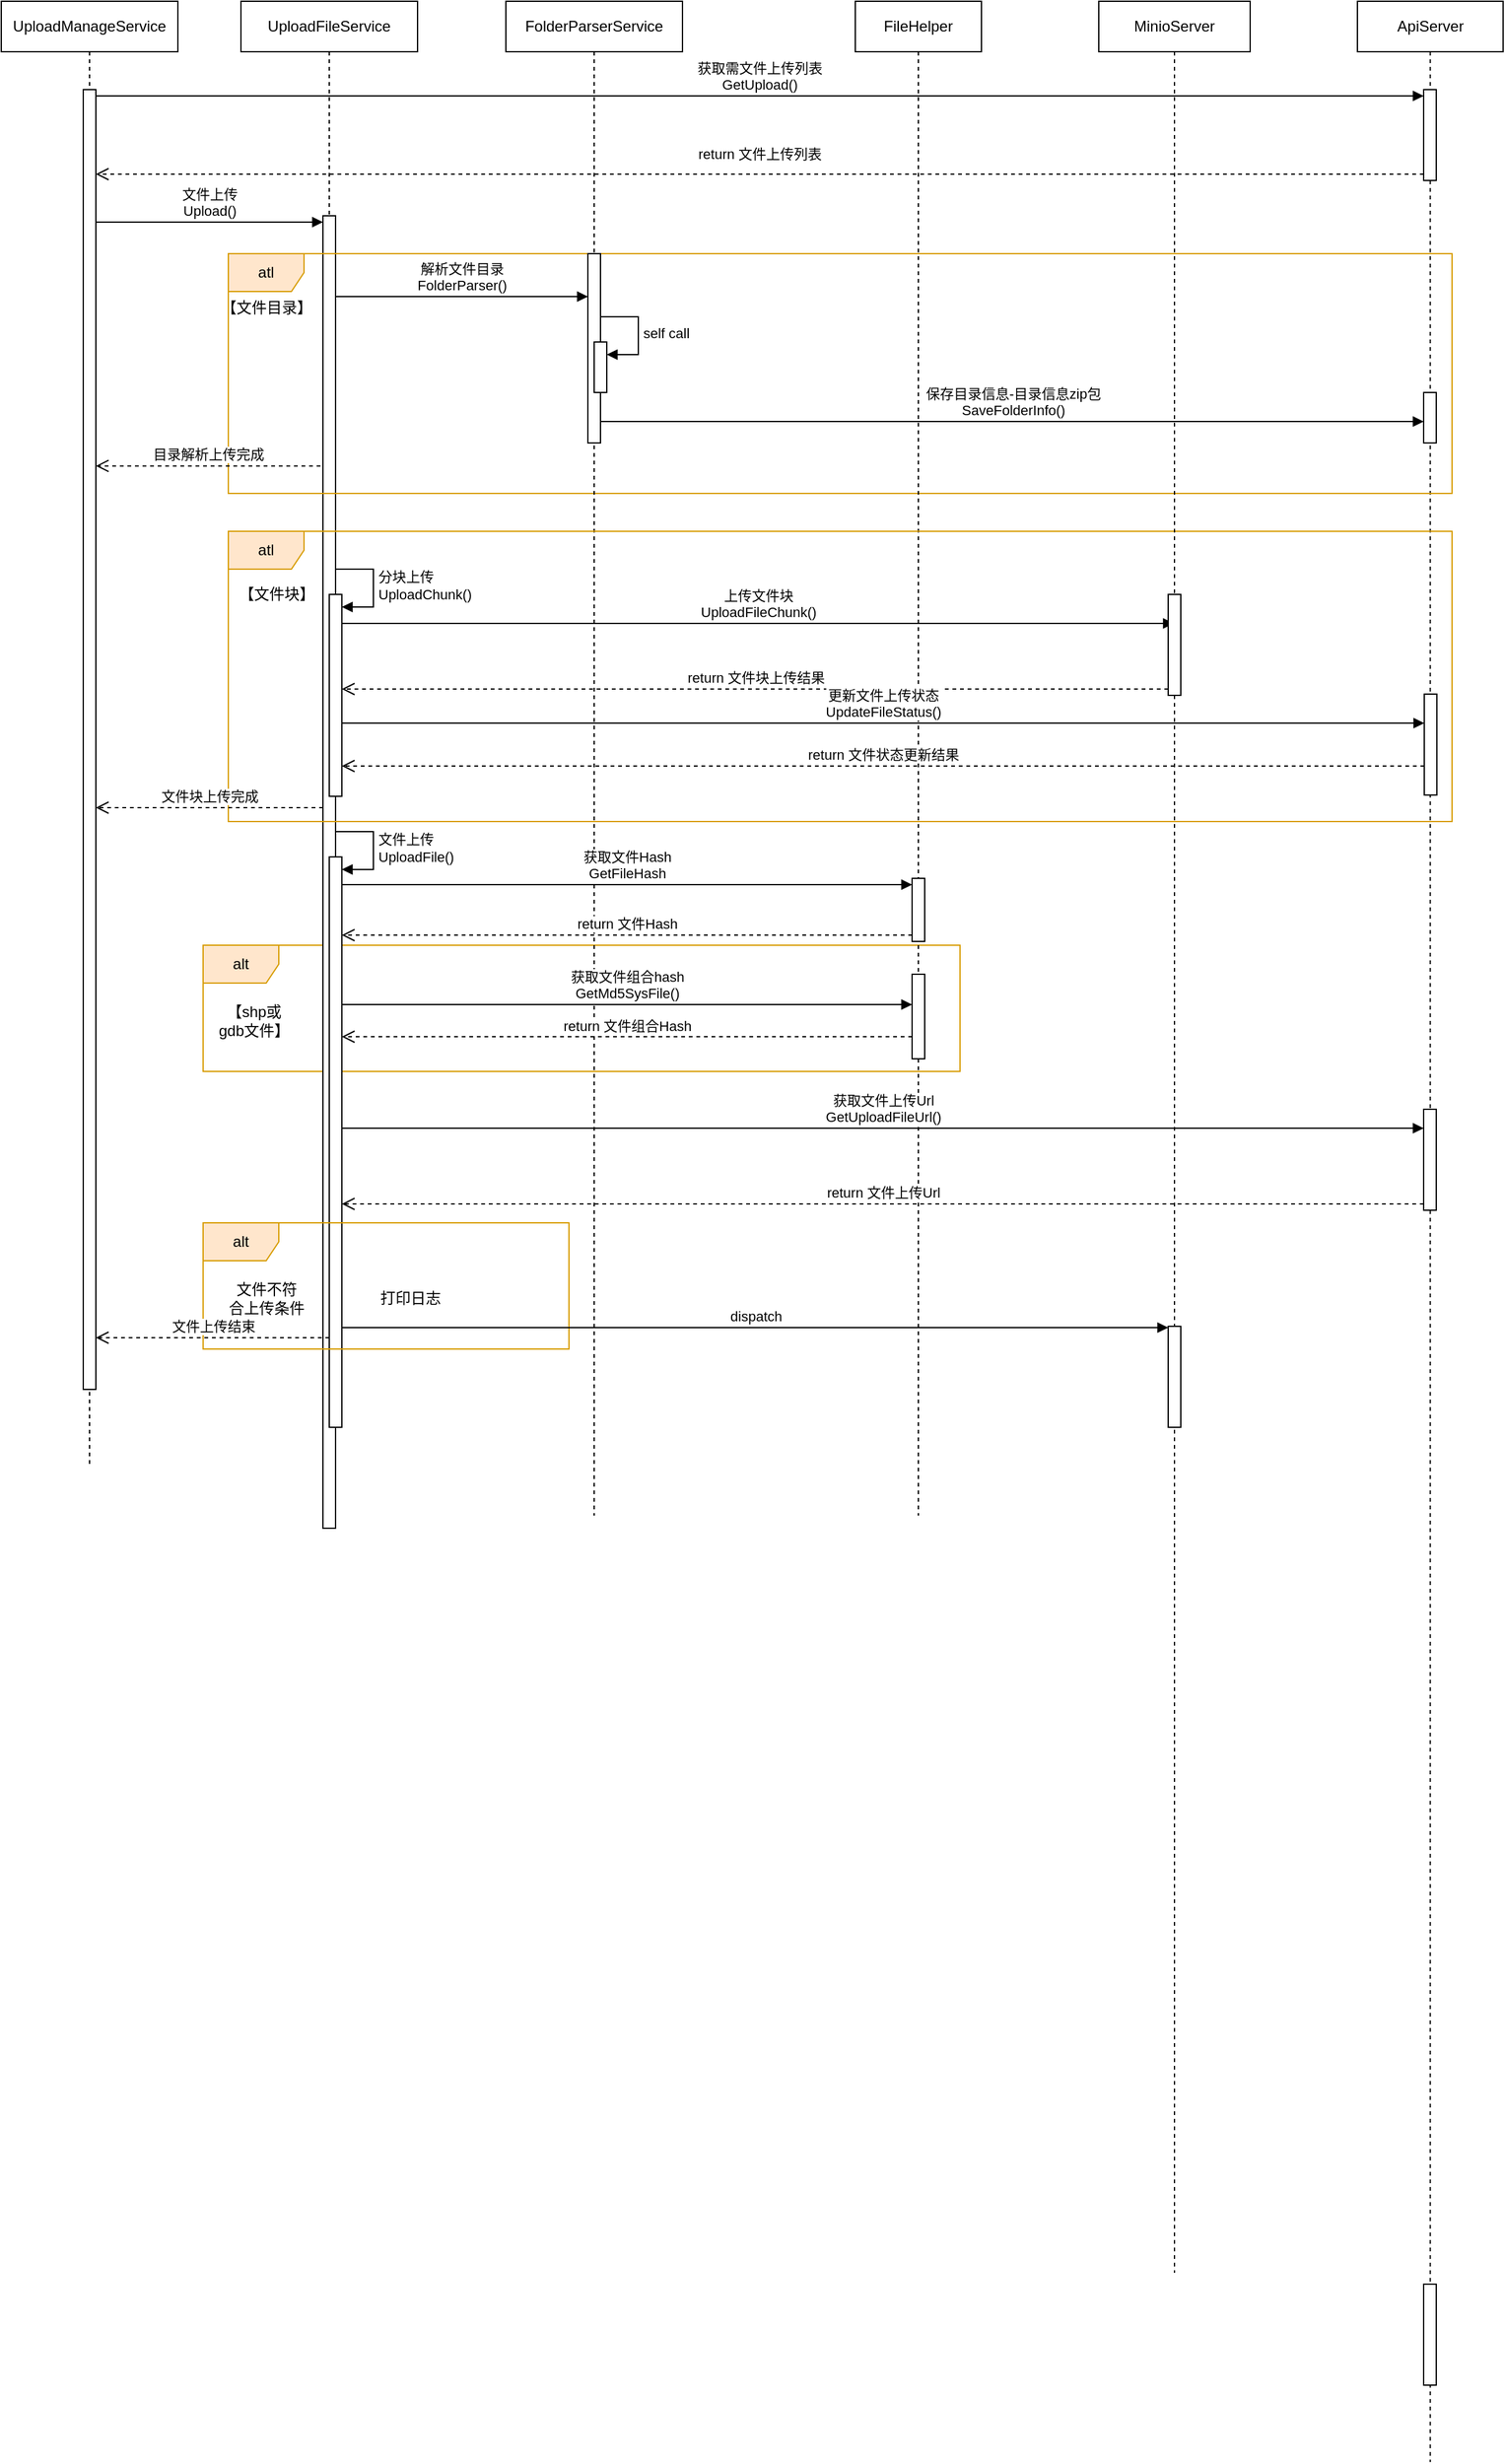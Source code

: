 <mxfile version="22.1.5" type="github">
  <diagram name="第 1 页" id="ISHrla_YPLOknCXL0Kuk">
    <mxGraphModel dx="1434" dy="780" grid="1" gridSize="10" guides="1" tooltips="1" connect="1" arrows="1" fold="1" page="1" pageScale="1" pageWidth="827" pageHeight="1169" math="0" shadow="0">
      <root>
        <mxCell id="0" />
        <mxCell id="1" parent="0" />
        <mxCell id="JdRyD5E2xtzkE8RPLCQu-32" value="alt" style="shape=umlFrame;whiteSpace=wrap;html=1;pointerEvents=0;fillColor=#ffe6cc;strokeColor=#d79b00;" vertex="1" parent="1">
          <mxGeometry x="210" y="928" width="600" height="100" as="geometry" />
        </mxCell>
        <mxCell id="JdRyD5E2xtzkE8RPLCQu-1" value="UploadManageService" style="shape=umlLifeline;perimeter=lifelinePerimeter;whiteSpace=wrap;html=1;container=1;dropTarget=0;collapsible=0;recursiveResize=0;outlineConnect=0;portConstraint=eastwest;newEdgeStyle={&quot;curved&quot;:0,&quot;rounded&quot;:0};" vertex="1" parent="1">
          <mxGeometry x="50" y="180" width="140" height="1160" as="geometry" />
        </mxCell>
        <mxCell id="JdRyD5E2xtzkE8RPLCQu-2" value="" style="html=1;points=[[0,0,0,0,5],[0,1,0,0,-5],[1,0,0,0,5],[1,1,0,0,-5]];perimeter=orthogonalPerimeter;outlineConnect=0;targetShapes=umlLifeline;portConstraint=eastwest;newEdgeStyle={&quot;curved&quot;:0,&quot;rounded&quot;:0};" vertex="1" parent="JdRyD5E2xtzkE8RPLCQu-1">
          <mxGeometry x="65" y="70" width="10" height="1030" as="geometry" />
        </mxCell>
        <mxCell id="JdRyD5E2xtzkE8RPLCQu-3" value="ApiServer" style="shape=umlLifeline;perimeter=lifelinePerimeter;whiteSpace=wrap;html=1;container=1;dropTarget=0;collapsible=0;recursiveResize=0;outlineConnect=0;portConstraint=eastwest;newEdgeStyle={&quot;curved&quot;:0,&quot;rounded&quot;:0};" vertex="1" parent="1">
          <mxGeometry x="1125" y="180" width="115.5" height="1950" as="geometry" />
        </mxCell>
        <mxCell id="JdRyD5E2xtzkE8RPLCQu-4" value="" style="html=1;points=[[0,0,0,0,5],[0,1,0,0,-5],[1,0,0,0,5],[1,1,0,0,-5]];perimeter=orthogonalPerimeter;outlineConnect=0;targetShapes=umlLifeline;portConstraint=eastwest;newEdgeStyle={&quot;curved&quot;:0,&quot;rounded&quot;:0};" vertex="1" parent="JdRyD5E2xtzkE8RPLCQu-3">
          <mxGeometry x="52.5" y="70" width="10" height="72" as="geometry" />
        </mxCell>
        <mxCell id="JdRyD5E2xtzkE8RPLCQu-5" value="" style="html=1;points=[[0,0,0,0,5],[0,1,0,0,-5],[1,0,0,0,5],[1,1,0,0,-5]];perimeter=orthogonalPerimeter;outlineConnect=0;targetShapes=umlLifeline;portConstraint=eastwest;newEdgeStyle={&quot;curved&quot;:0,&quot;rounded&quot;:0};" vertex="1" parent="JdRyD5E2xtzkE8RPLCQu-3">
          <mxGeometry x="52.5" y="310" width="10" height="40" as="geometry" />
        </mxCell>
        <mxCell id="JdRyD5E2xtzkE8RPLCQu-6" value="" style="html=1;points=[[0,0,0,0,5],[0,1,0,0,-5],[1,0,0,0,5],[1,1,0,0,-5]];perimeter=orthogonalPerimeter;outlineConnect=0;targetShapes=umlLifeline;portConstraint=eastwest;newEdgeStyle={&quot;curved&quot;:0,&quot;rounded&quot;:0};" vertex="1" parent="JdRyD5E2xtzkE8RPLCQu-3">
          <mxGeometry x="52.5" y="1809" width="10" height="80" as="geometry" />
        </mxCell>
        <mxCell id="JdRyD5E2xtzkE8RPLCQu-31" value="" style="html=1;points=[[0,0,0,0,5],[0,1,0,0,-5],[1,0,0,0,5],[1,1,0,0,-5]];perimeter=orthogonalPerimeter;outlineConnect=0;targetShapes=umlLifeline;portConstraint=eastwest;newEdgeStyle={&quot;curved&quot;:0,&quot;rounded&quot;:0};" vertex="1" parent="JdRyD5E2xtzkE8RPLCQu-3">
          <mxGeometry x="52.5" y="878" width="10" height="80" as="geometry" />
        </mxCell>
        <mxCell id="JdRyD5E2xtzkE8RPLCQu-8" value="获取需文件上传列表&lt;br&gt;GetUpload()" style="html=1;verticalAlign=bottom;endArrow=block;curved=0;rounded=0;entryX=0;entryY=0;entryDx=0;entryDy=5;entryPerimeter=0;exitX=1;exitY=0;exitDx=0;exitDy=5;exitPerimeter=0;" edge="1" parent="1" source="JdRyD5E2xtzkE8RPLCQu-2" target="JdRyD5E2xtzkE8RPLCQu-4">
          <mxGeometry x="-0.001" width="80" relative="1" as="geometry">
            <mxPoint x="130" y="260" as="sourcePoint" />
            <mxPoint x="210" y="260" as="targetPoint" />
            <mxPoint as="offset" />
          </mxGeometry>
        </mxCell>
        <mxCell id="JdRyD5E2xtzkE8RPLCQu-9" value="UploadFileService" style="shape=umlLifeline;perimeter=lifelinePerimeter;whiteSpace=wrap;html=1;container=1;dropTarget=0;collapsible=0;recursiveResize=0;outlineConnect=0;portConstraint=eastwest;newEdgeStyle={&quot;curved&quot;:0,&quot;rounded&quot;:0};" vertex="1" parent="1">
          <mxGeometry x="240" y="180" width="140" height="1210" as="geometry" />
        </mxCell>
        <mxCell id="JdRyD5E2xtzkE8RPLCQu-10" value="" style="html=1;points=[[0,0,0,0,5],[0,1,0,0,-5],[1,0,0,0,5],[1,1,0,0,-5]];perimeter=orthogonalPerimeter;outlineConnect=0;targetShapes=umlLifeline;portConstraint=eastwest;newEdgeStyle={&quot;curved&quot;:0,&quot;rounded&quot;:0};" vertex="1" parent="JdRyD5E2xtzkE8RPLCQu-9">
          <mxGeometry x="65" y="170" width="10" height="1040" as="geometry" />
        </mxCell>
        <mxCell id="JdRyD5E2xtzkE8RPLCQu-38" value="" style="html=1;points=[[0,0,0,0,5],[0,1,0,0,-5],[1,0,0,0,5],[1,1,0,0,-5]];perimeter=orthogonalPerimeter;outlineConnect=0;targetShapes=umlLifeline;portConstraint=eastwest;newEdgeStyle={&quot;curved&quot;:0,&quot;rounded&quot;:0};" vertex="1" parent="JdRyD5E2xtzkE8RPLCQu-9">
          <mxGeometry x="70" y="678" width="10" height="452" as="geometry" />
        </mxCell>
        <mxCell id="JdRyD5E2xtzkE8RPLCQu-39" value="文件上传&lt;br&gt;UploadFile()" style="html=1;align=left;spacingLeft=2;endArrow=block;rounded=0;edgeStyle=orthogonalEdgeStyle;curved=0;rounded=0;" edge="1" target="JdRyD5E2xtzkE8RPLCQu-38" parent="JdRyD5E2xtzkE8RPLCQu-9">
          <mxGeometry relative="1" as="geometry">
            <mxPoint x="75" y="658" as="sourcePoint" />
            <Array as="points">
              <mxPoint x="105" y="688" />
            </Array>
          </mxGeometry>
        </mxCell>
        <mxCell id="JdRyD5E2xtzkE8RPLCQu-12" value="文件上传&lt;br&gt;Upload()" style="html=1;verticalAlign=bottom;endArrow=block;curved=0;rounded=0;entryX=0;entryY=0;entryDx=0;entryDy=5;entryPerimeter=0;" edge="1" parent="1" source="JdRyD5E2xtzkE8RPLCQu-2" target="JdRyD5E2xtzkE8RPLCQu-10">
          <mxGeometry width="80" relative="1" as="geometry">
            <mxPoint x="140" y="350" as="sourcePoint" />
            <mxPoint x="220" y="350" as="targetPoint" />
          </mxGeometry>
        </mxCell>
        <mxCell id="JdRyD5E2xtzkE8RPLCQu-13" value="atl" style="shape=umlFrame;whiteSpace=wrap;html=1;pointerEvents=0;fillColor=#ffe6cc;strokeColor=#d79b00;" vertex="1" parent="1">
          <mxGeometry x="230" y="380" width="970" height="190" as="geometry" />
        </mxCell>
        <mxCell id="JdRyD5E2xtzkE8RPLCQu-14" value="【文件目录&lt;span style=&quot;background-color: rgb(255, 255, 255);&quot;&gt;】&lt;/span&gt;" style="text;html=1;align=center;verticalAlign=middle;resizable=0;points=[];autosize=1;strokeColor=none;fillColor=none;" vertex="1" parent="1">
          <mxGeometry x="210" y="408" width="100" height="30" as="geometry" />
        </mxCell>
        <mxCell id="JdRyD5E2xtzkE8RPLCQu-15" value="FolderParserService" style="shape=umlLifeline;perimeter=lifelinePerimeter;whiteSpace=wrap;html=1;container=1;dropTarget=0;collapsible=0;recursiveResize=0;outlineConnect=0;portConstraint=eastwest;newEdgeStyle={&quot;curved&quot;:0,&quot;rounded&quot;:0};" vertex="1" parent="1">
          <mxGeometry x="450" y="180" width="140" height="1200" as="geometry" />
        </mxCell>
        <mxCell id="JdRyD5E2xtzkE8RPLCQu-16" value="" style="html=1;points=[[0,0,0,0,5],[0,1,0,0,-5],[1,0,0,0,5],[1,1,0,0,-5]];perimeter=orthogonalPerimeter;outlineConnect=0;targetShapes=umlLifeline;portConstraint=eastwest;newEdgeStyle={&quot;curved&quot;:0,&quot;rounded&quot;:0};" vertex="1" parent="JdRyD5E2xtzkE8RPLCQu-15">
          <mxGeometry x="65" y="200" width="10" height="150" as="geometry" />
        </mxCell>
        <mxCell id="JdRyD5E2xtzkE8RPLCQu-19" value="" style="html=1;points=[[0,0,0,0,5],[0,1,0,0,-5],[1,0,0,0,5],[1,1,0,0,-5]];perimeter=orthogonalPerimeter;outlineConnect=0;targetShapes=umlLifeline;portConstraint=eastwest;newEdgeStyle={&quot;curved&quot;:0,&quot;rounded&quot;:0};" vertex="1" parent="JdRyD5E2xtzkE8RPLCQu-15">
          <mxGeometry x="70" y="270" width="10" height="40" as="geometry" />
        </mxCell>
        <mxCell id="JdRyD5E2xtzkE8RPLCQu-20" value="self call" style="html=1;align=left;spacingLeft=2;endArrow=block;rounded=0;edgeStyle=orthogonalEdgeStyle;curved=0;rounded=0;" edge="1" target="JdRyD5E2xtzkE8RPLCQu-19" parent="JdRyD5E2xtzkE8RPLCQu-15">
          <mxGeometry relative="1" as="geometry">
            <mxPoint x="75" y="250" as="sourcePoint" />
            <Array as="points">
              <mxPoint x="105" y="280" />
            </Array>
          </mxGeometry>
        </mxCell>
        <mxCell id="JdRyD5E2xtzkE8RPLCQu-17" value="解析文件目录&lt;br&gt;FolderParser()" style="html=1;verticalAlign=bottom;endArrow=block;curved=0;rounded=0;" edge="1" parent="1">
          <mxGeometry width="80" relative="1" as="geometry">
            <mxPoint x="315" y="414" as="sourcePoint" />
            <mxPoint x="515" y="414" as="targetPoint" />
            <mxPoint as="offset" />
          </mxGeometry>
        </mxCell>
        <mxCell id="JdRyD5E2xtzkE8RPLCQu-21" value="保存目录信息-目录信息zip包&lt;br&gt;SaveFolderInfo()" style="html=1;verticalAlign=bottom;endArrow=block;curved=0;rounded=0;" edge="1" parent="1" target="JdRyD5E2xtzkE8RPLCQu-5">
          <mxGeometry width="80" relative="1" as="geometry">
            <mxPoint x="525" y="513" as="sourcePoint" />
            <mxPoint x="1177.75" y="513" as="targetPoint" />
          </mxGeometry>
        </mxCell>
        <mxCell id="JdRyD5E2xtzkE8RPLCQu-23" value="目录解析上传完成" style="html=1;verticalAlign=bottom;endArrow=open;dashed=1;endSize=8;curved=0;rounded=0;exitX=-0.2;exitY=0.415;exitDx=0;exitDy=0;exitPerimeter=0;" edge="1" parent="1">
          <mxGeometry relative="1" as="geometry">
            <mxPoint x="303" y="548.2" as="sourcePoint" />
            <mxPoint x="125" y="548.2" as="targetPoint" />
          </mxGeometry>
        </mxCell>
        <mxCell id="JdRyD5E2xtzkE8RPLCQu-24" value="FileHelper" style="shape=umlLifeline;perimeter=lifelinePerimeter;whiteSpace=wrap;html=1;container=1;dropTarget=0;collapsible=0;recursiveResize=0;outlineConnect=0;portConstraint=eastwest;newEdgeStyle={&quot;curved&quot;:0,&quot;rounded&quot;:0};" vertex="1" parent="1">
          <mxGeometry x="727" y="180" width="100" height="1200" as="geometry" />
        </mxCell>
        <mxCell id="JdRyD5E2xtzkE8RPLCQu-25" value="" style="html=1;points=[[0,0,0,0,5],[0,1,0,0,-5],[1,0,0,0,5],[1,1,0,0,-5]];perimeter=orthogonalPerimeter;outlineConnect=0;targetShapes=umlLifeline;portConstraint=eastwest;newEdgeStyle={&quot;curved&quot;:0,&quot;rounded&quot;:0};" vertex="1" parent="JdRyD5E2xtzkE8RPLCQu-24">
          <mxGeometry x="45" y="695" width="10" height="50" as="geometry" />
        </mxCell>
        <mxCell id="JdRyD5E2xtzkE8RPLCQu-26" value="获取文件Hash&lt;br&gt;GetFileHash" style="html=1;verticalAlign=bottom;endArrow=block;curved=0;rounded=0;entryX=0;entryY=0;entryDx=0;entryDy=5;entryPerimeter=0;" edge="1" parent="1" source="JdRyD5E2xtzkE8RPLCQu-38" target="JdRyD5E2xtzkE8RPLCQu-25">
          <mxGeometry width="80" relative="1" as="geometry">
            <mxPoint x="315" y="882" as="sourcePoint" />
            <mxPoint x="772" y="882" as="targetPoint" />
          </mxGeometry>
        </mxCell>
        <mxCell id="JdRyD5E2xtzkE8RPLCQu-27" value="return 文件上传列表" style="html=1;verticalAlign=bottom;endArrow=open;dashed=1;endSize=8;curved=0;rounded=0;exitX=0;exitY=1;exitDx=0;exitDy=-5;exitPerimeter=0;" edge="1" parent="1" source="JdRyD5E2xtzkE8RPLCQu-4" target="JdRyD5E2xtzkE8RPLCQu-2">
          <mxGeometry x="0.001" y="-7" relative="1" as="geometry">
            <mxPoint x="840" y="310" as="sourcePoint" />
            <mxPoint x="760" y="310" as="targetPoint" />
            <mxPoint as="offset" />
          </mxGeometry>
        </mxCell>
        <mxCell id="JdRyD5E2xtzkE8RPLCQu-29" value="return 文件Hash" style="html=1;verticalAlign=bottom;endArrow=open;dashed=1;endSize=8;curved=0;rounded=0;exitX=0;exitY=1;exitDx=0;exitDy=-5;exitPerimeter=0;" edge="1" parent="1" source="JdRyD5E2xtzkE8RPLCQu-25" target="JdRyD5E2xtzkE8RPLCQu-38">
          <mxGeometry relative="1" as="geometry">
            <mxPoint x="690" y="925" as="sourcePoint" />
            <mxPoint x="315" y="920" as="targetPoint" />
          </mxGeometry>
        </mxCell>
        <mxCell id="JdRyD5E2xtzkE8RPLCQu-33" value="【shp或&lt;br style=&quot;border-color: var(--border-color);&quot;&gt;gdb文件】" style="text;html=1;align=center;verticalAlign=middle;resizable=0;points=[];autosize=1;strokeColor=none;fillColor=none;" vertex="1" parent="1">
          <mxGeometry x="210" y="968" width="80" height="40" as="geometry" />
        </mxCell>
        <mxCell id="JdRyD5E2xtzkE8RPLCQu-34" value="获取文件组合hash&lt;br&gt;GetMd5SysFile()" style="html=1;verticalAlign=bottom;endArrow=block;curved=0;rounded=0;" edge="1" parent="1">
          <mxGeometry width="80" relative="1" as="geometry">
            <mxPoint x="320" y="975" as="sourcePoint" />
            <mxPoint x="772" y="975" as="targetPoint" />
          </mxGeometry>
        </mxCell>
        <mxCell id="JdRyD5E2xtzkE8RPLCQu-35" value="" style="html=1;points=[[0,0,0,0,5],[0,1,0,0,-5],[1,0,0,0,5],[1,1,0,0,-5]];perimeter=orthogonalPerimeter;outlineConnect=0;targetShapes=umlLifeline;portConstraint=eastwest;newEdgeStyle={&quot;curved&quot;:0,&quot;rounded&quot;:0};" vertex="1" parent="1">
          <mxGeometry x="772" y="951" width="10" height="67" as="geometry" />
        </mxCell>
        <mxCell id="JdRyD5E2xtzkE8RPLCQu-36" value="return 文件组合Hash" style="html=1;verticalAlign=bottom;endArrow=open;dashed=1;endSize=8;curved=0;rounded=0;" edge="1" parent="1">
          <mxGeometry relative="1" as="geometry">
            <mxPoint x="772" y="1000.5" as="sourcePoint" />
            <mxPoint x="320" y="1000.5" as="targetPoint" />
          </mxGeometry>
        </mxCell>
        <mxCell id="JdRyD5E2xtzkE8RPLCQu-40" value="获取文件上传Url&lt;br&gt;GetUploadFileUrl()" style="html=1;verticalAlign=bottom;endArrow=block;curved=0;rounded=0;" edge="1" parent="1">
          <mxGeometry width="80" relative="1" as="geometry">
            <mxPoint x="320" y="1073" as="sourcePoint" />
            <mxPoint x="1177.5" y="1073" as="targetPoint" />
          </mxGeometry>
        </mxCell>
        <mxCell id="JdRyD5E2xtzkE8RPLCQu-41" value="return 文件上传Url" style="html=1;verticalAlign=bottom;endArrow=open;dashed=1;endSize=8;curved=0;rounded=0;exitX=0;exitY=1;exitDx=0;exitDy=-5;exitPerimeter=0;" edge="1" parent="1" source="JdRyD5E2xtzkE8RPLCQu-31" target="JdRyD5E2xtzkE8RPLCQu-38">
          <mxGeometry x="0.001" relative="1" as="geometry">
            <mxPoint x="1150" y="1128" as="sourcePoint" />
            <mxPoint x="1070" y="1128" as="targetPoint" />
            <mxPoint as="offset" />
          </mxGeometry>
        </mxCell>
        <mxCell id="JdRyD5E2xtzkE8RPLCQu-42" value="alt" style="shape=umlFrame;whiteSpace=wrap;html=1;pointerEvents=0;fillColor=#ffe6cc;strokeColor=#d79b00;" vertex="1" parent="1">
          <mxGeometry x="210" y="1148" width="290" height="100" as="geometry" />
        </mxCell>
        <mxCell id="JdRyD5E2xtzkE8RPLCQu-43" value="文件不符&lt;br&gt;合上传条件" style="text;html=1;align=center;verticalAlign=middle;resizable=0;points=[];autosize=1;strokeColor=none;fillColor=none;" vertex="1" parent="1">
          <mxGeometry x="220" y="1188" width="80" height="40" as="geometry" />
        </mxCell>
        <mxCell id="JdRyD5E2xtzkE8RPLCQu-44" value="atl" style="shape=umlFrame;whiteSpace=wrap;html=1;pointerEvents=0;fillColor=#ffe6cc;strokeColor=#d79b00;" vertex="1" parent="1">
          <mxGeometry x="230" y="600" width="970" height="230" as="geometry" />
        </mxCell>
        <mxCell id="JdRyD5E2xtzkE8RPLCQu-45" value="【文件块&lt;span style=&quot;background-color: rgb(255, 255, 255);&quot;&gt;】&lt;/span&gt;" style="text;html=1;align=center;verticalAlign=middle;resizable=0;points=[];autosize=1;strokeColor=none;fillColor=none;" vertex="1" parent="1">
          <mxGeometry x="228" y="635" width="80" height="30" as="geometry" />
        </mxCell>
        <mxCell id="JdRyD5E2xtzkE8RPLCQu-46" value="" style="html=1;points=[[0,0,0,0,5],[0,1,0,0,-5],[1,0,0,0,5],[1,1,0,0,-5]];perimeter=orthogonalPerimeter;outlineConnect=0;targetShapes=umlLifeline;portConstraint=eastwest;newEdgeStyle={&quot;curved&quot;:0,&quot;rounded&quot;:0};" vertex="1" parent="1">
          <mxGeometry x="310" y="650" width="10" height="160" as="geometry" />
        </mxCell>
        <mxCell id="JdRyD5E2xtzkE8RPLCQu-47" value="分块上传&lt;br&gt;UploadChunk()" style="html=1;align=left;spacingLeft=2;endArrow=block;rounded=0;edgeStyle=orthogonalEdgeStyle;curved=0;rounded=0;" edge="1" target="JdRyD5E2xtzkE8RPLCQu-46" parent="1">
          <mxGeometry relative="1" as="geometry">
            <mxPoint x="315" y="630" as="sourcePoint" />
            <Array as="points">
              <mxPoint x="345" y="660" />
            </Array>
          </mxGeometry>
        </mxCell>
        <mxCell id="JdRyD5E2xtzkE8RPLCQu-48" value="上传文件块&lt;br&gt;UploadFileChunk()" style="html=1;verticalAlign=bottom;endArrow=block;curved=0;rounded=0;" edge="1" parent="1">
          <mxGeometry x="0.001" width="80" relative="1" as="geometry">
            <mxPoint x="320" y="673" as="sourcePoint" />
            <mxPoint x="979.5" y="673" as="targetPoint" />
            <mxPoint as="offset" />
          </mxGeometry>
        </mxCell>
        <mxCell id="JdRyD5E2xtzkE8RPLCQu-49" value="MinioServer" style="shape=umlLifeline;perimeter=lifelinePerimeter;whiteSpace=wrap;html=1;container=1;dropTarget=0;collapsible=0;recursiveResize=0;outlineConnect=0;portConstraint=eastwest;newEdgeStyle={&quot;curved&quot;:0,&quot;rounded&quot;:0};" vertex="1" parent="1">
          <mxGeometry x="920" y="180" width="120" height="1800" as="geometry" />
        </mxCell>
        <mxCell id="JdRyD5E2xtzkE8RPLCQu-51" value="" style="html=1;points=[[0,0,0,0,5],[0,1,0,0,-5],[1,0,0,0,5],[1,1,0,0,-5]];perimeter=orthogonalPerimeter;outlineConnect=0;targetShapes=umlLifeline;portConstraint=eastwest;newEdgeStyle={&quot;curved&quot;:0,&quot;rounded&quot;:0};" vertex="1" parent="JdRyD5E2xtzkE8RPLCQu-49">
          <mxGeometry x="55" y="470" width="10" height="80" as="geometry" />
        </mxCell>
        <mxCell id="JdRyD5E2xtzkE8RPLCQu-65" value="" style="html=1;points=[[0,0,0,0,5],[0,1,0,0,-5],[1,0,0,0,5],[1,1,0,0,-5]];perimeter=orthogonalPerimeter;outlineConnect=0;targetShapes=umlLifeline;portConstraint=eastwest;newEdgeStyle={&quot;curved&quot;:0,&quot;rounded&quot;:0};" vertex="1" parent="JdRyD5E2xtzkE8RPLCQu-49">
          <mxGeometry x="55" y="1050" width="10" height="80" as="geometry" />
        </mxCell>
        <mxCell id="JdRyD5E2xtzkE8RPLCQu-52" value="return 文件块上传结果" style="html=1;verticalAlign=bottom;endArrow=open;dashed=1;endSize=8;curved=0;rounded=0;exitX=0;exitY=1;exitDx=0;exitDy=-5;exitPerimeter=0;" edge="1" parent="1" source="JdRyD5E2xtzkE8RPLCQu-51" target="JdRyD5E2xtzkE8RPLCQu-46">
          <mxGeometry relative="1" as="geometry">
            <mxPoint x="750" y="730" as="sourcePoint" />
            <mxPoint x="670" y="730" as="targetPoint" />
          </mxGeometry>
        </mxCell>
        <mxCell id="JdRyD5E2xtzkE8RPLCQu-53" value="" style="html=1;points=[[0,0,0,0,5],[0,1,0,0,-5],[1,0,0,0,5],[1,1,0,0,-5]];perimeter=orthogonalPerimeter;outlineConnect=0;targetShapes=umlLifeline;portConstraint=eastwest;newEdgeStyle={&quot;curved&quot;:0,&quot;rounded&quot;:0};" vertex="1" parent="1">
          <mxGeometry x="1178" y="729" width="10" height="80" as="geometry" />
        </mxCell>
        <mxCell id="JdRyD5E2xtzkE8RPLCQu-54" value="更新文件上传状态&lt;br&gt;UpdateFileStatus()" style="html=1;verticalAlign=bottom;endArrow=block;curved=0;rounded=0;" edge="1" parent="1">
          <mxGeometry width="80" relative="1" as="geometry">
            <mxPoint x="320" y="752" as="sourcePoint" />
            <mxPoint x="1178" y="752" as="targetPoint" />
            <mxPoint as="offset" />
          </mxGeometry>
        </mxCell>
        <mxCell id="JdRyD5E2xtzkE8RPLCQu-56" value="return 文件状态更新结果" style="html=1;verticalAlign=bottom;endArrow=open;dashed=1;endSize=8;curved=0;rounded=0;entryX=1;entryY=0.875;entryDx=0;entryDy=0;entryPerimeter=0;" edge="1" parent="1">
          <mxGeometry relative="1" as="geometry">
            <mxPoint x="1178" y="786" as="sourcePoint" />
            <mxPoint x="320" y="786" as="targetPoint" />
          </mxGeometry>
        </mxCell>
        <mxCell id="JdRyD5E2xtzkE8RPLCQu-57" value="文件块上传完成" style="html=1;verticalAlign=bottom;endArrow=open;dashed=1;endSize=8;curved=0;rounded=0;" edge="1" parent="1">
          <mxGeometry relative="1" as="geometry">
            <mxPoint x="305" y="819" as="sourcePoint" />
            <mxPoint x="125" y="819" as="targetPoint" />
          </mxGeometry>
        </mxCell>
        <mxCell id="JdRyD5E2xtzkE8RPLCQu-60" value="打印日志" style="text;html=1;align=center;verticalAlign=middle;resizable=0;points=[];autosize=1;strokeColor=none;fillColor=none;" vertex="1" parent="1">
          <mxGeometry x="339" y="1193" width="70" height="30" as="geometry" />
        </mxCell>
        <mxCell id="JdRyD5E2xtzkE8RPLCQu-64" value="文件上传结束" style="html=1;verticalAlign=bottom;endArrow=open;dashed=1;endSize=8;curved=0;rounded=0;" edge="1" parent="1">
          <mxGeometry relative="1" as="geometry">
            <mxPoint x="310" y="1239" as="sourcePoint" />
            <mxPoint x="125" y="1239" as="targetPoint" />
          </mxGeometry>
        </mxCell>
        <mxCell id="JdRyD5E2xtzkE8RPLCQu-66" value="dispatch" style="html=1;verticalAlign=bottom;endArrow=block;curved=0;rounded=0;" edge="1" parent="1">
          <mxGeometry width="80" relative="1" as="geometry">
            <mxPoint x="320" y="1231" as="sourcePoint" />
            <mxPoint x="975" y="1231" as="targetPoint" />
          </mxGeometry>
        </mxCell>
      </root>
    </mxGraphModel>
  </diagram>
</mxfile>
